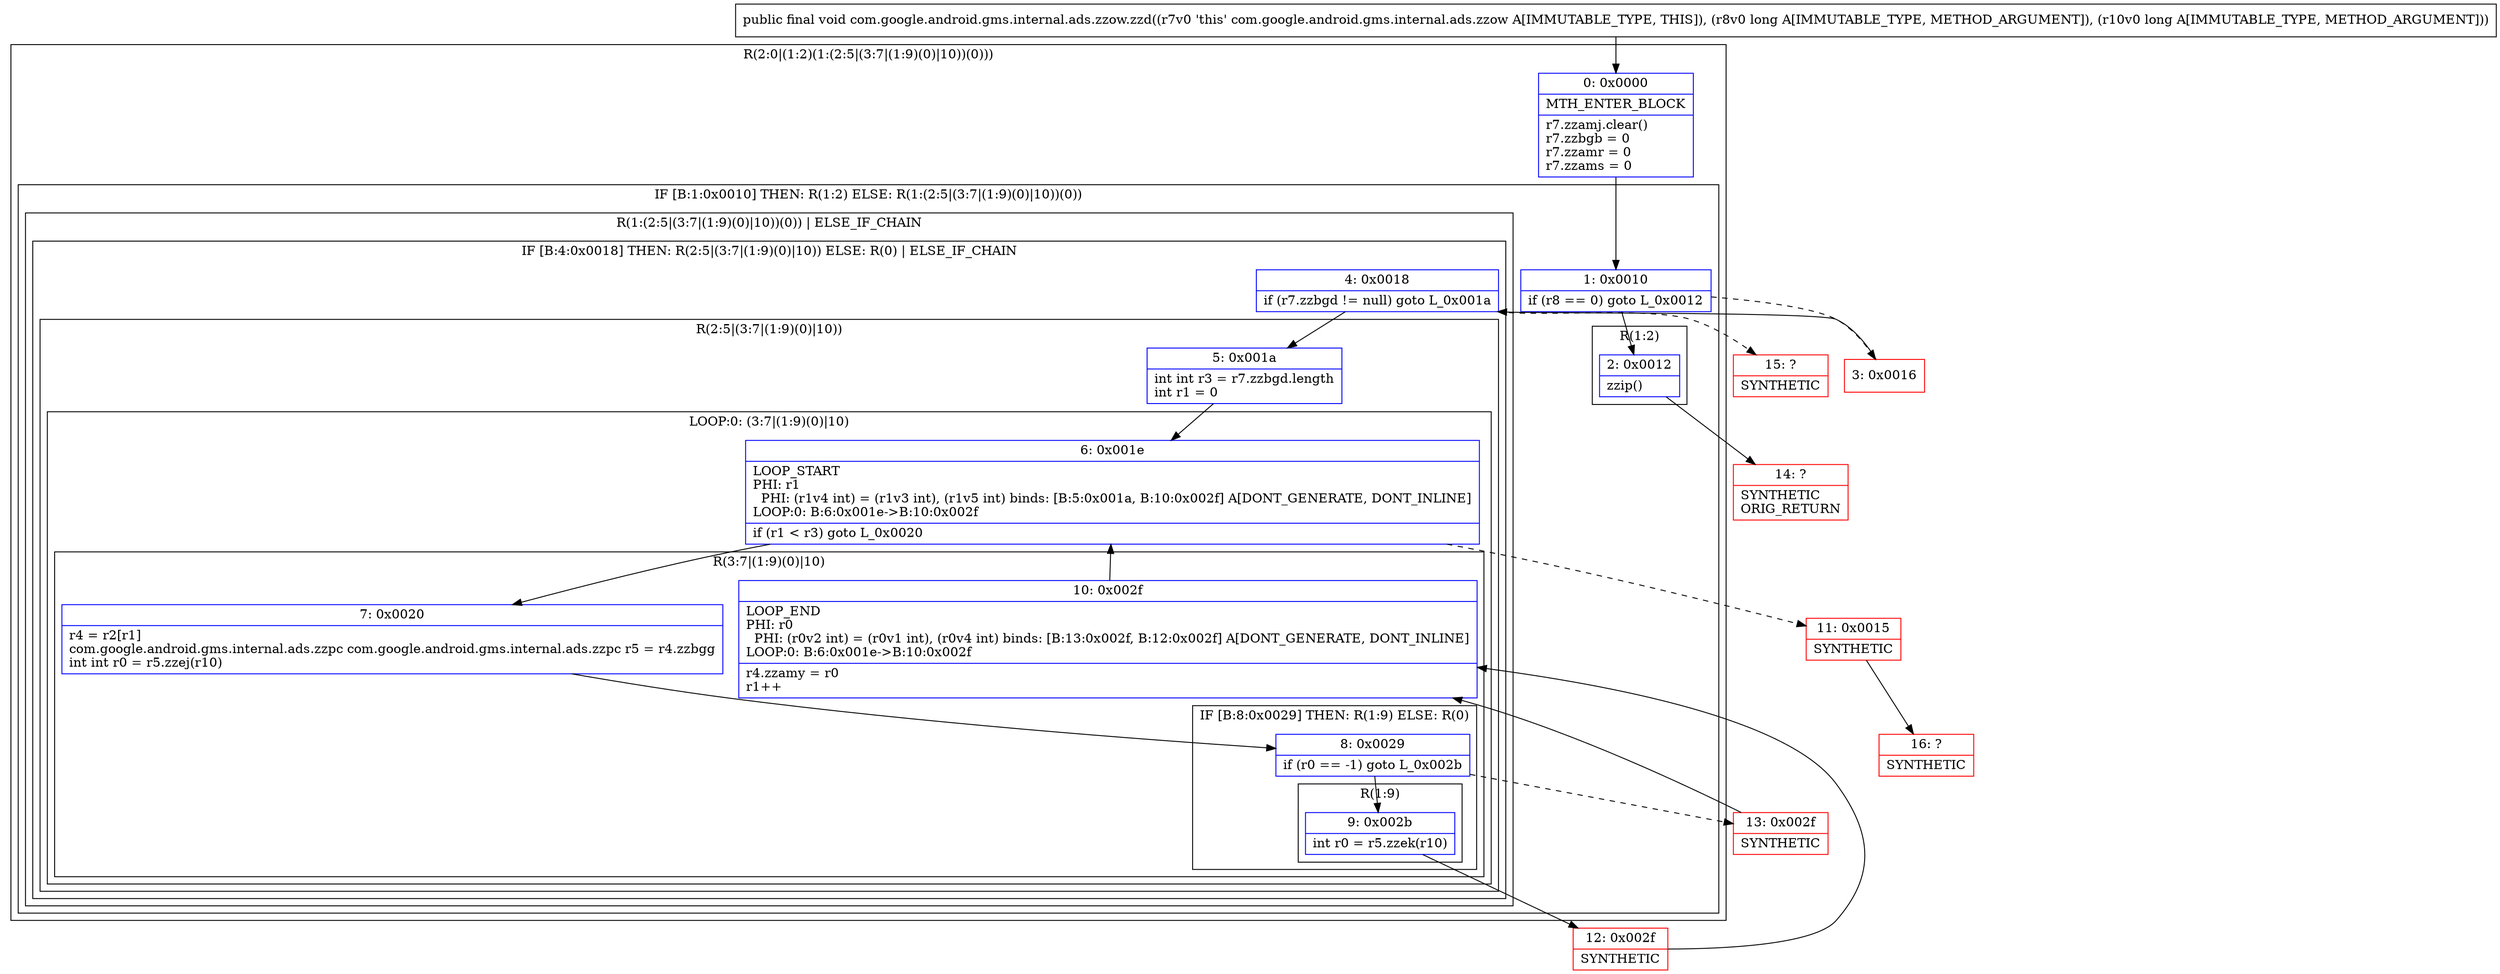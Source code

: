 digraph "CFG forcom.google.android.gms.internal.ads.zzow.zzd(JJ)V" {
subgraph cluster_Region_1027531583 {
label = "R(2:0|(1:2)(1:(2:5|(3:7|(1:9)(0)|10))(0)))";
node [shape=record,color=blue];
Node_0 [shape=record,label="{0\:\ 0x0000|MTH_ENTER_BLOCK\l|r7.zzamj.clear()\lr7.zzbgb = 0\lr7.zzamr = 0\lr7.zzams = 0\l}"];
subgraph cluster_IfRegion_1019534782 {
label = "IF [B:1:0x0010] THEN: R(1:2) ELSE: R(1:(2:5|(3:7|(1:9)(0)|10))(0))";
node [shape=record,color=blue];
Node_1 [shape=record,label="{1\:\ 0x0010|if (r8 == 0) goto L_0x0012\l}"];
subgraph cluster_Region_1944509287 {
label = "R(1:2)";
node [shape=record,color=blue];
Node_2 [shape=record,label="{2\:\ 0x0012|zzip()\l}"];
}
subgraph cluster_Region_1647642291 {
label = "R(1:(2:5|(3:7|(1:9)(0)|10))(0)) | ELSE_IF_CHAIN\l";
node [shape=record,color=blue];
subgraph cluster_IfRegion_676865745 {
label = "IF [B:4:0x0018] THEN: R(2:5|(3:7|(1:9)(0)|10)) ELSE: R(0) | ELSE_IF_CHAIN\l";
node [shape=record,color=blue];
Node_4 [shape=record,label="{4\:\ 0x0018|if (r7.zzbgd != null) goto L_0x001a\l}"];
subgraph cluster_Region_1413352044 {
label = "R(2:5|(3:7|(1:9)(0)|10))";
node [shape=record,color=blue];
Node_5 [shape=record,label="{5\:\ 0x001a|int int r3 = r7.zzbgd.length\lint r1 = 0\l}"];
subgraph cluster_LoopRegion_854275913 {
label = "LOOP:0: (3:7|(1:9)(0)|10)";
node [shape=record,color=blue];
Node_6 [shape=record,label="{6\:\ 0x001e|LOOP_START\lPHI: r1 \l  PHI: (r1v4 int) = (r1v3 int), (r1v5 int) binds: [B:5:0x001a, B:10:0x002f] A[DONT_GENERATE, DONT_INLINE]\lLOOP:0: B:6:0x001e\-\>B:10:0x002f\l|if (r1 \< r3) goto L_0x0020\l}"];
subgraph cluster_Region_881958533 {
label = "R(3:7|(1:9)(0)|10)";
node [shape=record,color=blue];
Node_7 [shape=record,label="{7\:\ 0x0020|r4 = r2[r1]\lcom.google.android.gms.internal.ads.zzpc com.google.android.gms.internal.ads.zzpc r5 = r4.zzbgg\lint int r0 = r5.zzej(r10)\l}"];
subgraph cluster_IfRegion_1767011331 {
label = "IF [B:8:0x0029] THEN: R(1:9) ELSE: R(0)";
node [shape=record,color=blue];
Node_8 [shape=record,label="{8\:\ 0x0029|if (r0 == \-1) goto L_0x002b\l}"];
subgraph cluster_Region_1712869464 {
label = "R(1:9)";
node [shape=record,color=blue];
Node_9 [shape=record,label="{9\:\ 0x002b|int r0 = r5.zzek(r10)\l}"];
}
subgraph cluster_Region_1997795216 {
label = "R(0)";
node [shape=record,color=blue];
}
}
Node_10 [shape=record,label="{10\:\ 0x002f|LOOP_END\lPHI: r0 \l  PHI: (r0v2 int) = (r0v1 int), (r0v4 int) binds: [B:13:0x002f, B:12:0x002f] A[DONT_GENERATE, DONT_INLINE]\lLOOP:0: B:6:0x001e\-\>B:10:0x002f\l|r4.zzamy = r0\lr1++\l}"];
}
}
}
subgraph cluster_Region_1029271391 {
label = "R(0)";
node [shape=record,color=blue];
}
}
}
}
}
Node_3 [shape=record,color=red,label="{3\:\ 0x0016}"];
Node_11 [shape=record,color=red,label="{11\:\ 0x0015|SYNTHETIC\l}"];
Node_12 [shape=record,color=red,label="{12\:\ 0x002f|SYNTHETIC\l}"];
Node_13 [shape=record,color=red,label="{13\:\ 0x002f|SYNTHETIC\l}"];
Node_14 [shape=record,color=red,label="{14\:\ ?|SYNTHETIC\lORIG_RETURN\l}"];
Node_15 [shape=record,color=red,label="{15\:\ ?|SYNTHETIC\l}"];
Node_16 [shape=record,color=red,label="{16\:\ ?|SYNTHETIC\l}"];
MethodNode[shape=record,label="{public final void com.google.android.gms.internal.ads.zzow.zzd((r7v0 'this' com.google.android.gms.internal.ads.zzow A[IMMUTABLE_TYPE, THIS]), (r8v0 long A[IMMUTABLE_TYPE, METHOD_ARGUMENT]), (r10v0 long A[IMMUTABLE_TYPE, METHOD_ARGUMENT])) }"];
MethodNode -> Node_0;
Node_0 -> Node_1;
Node_1 -> Node_2;
Node_1 -> Node_3[style=dashed];
Node_2 -> Node_14;
Node_4 -> Node_5;
Node_4 -> Node_15[style=dashed];
Node_5 -> Node_6;
Node_6 -> Node_7;
Node_6 -> Node_11[style=dashed];
Node_7 -> Node_8;
Node_8 -> Node_9;
Node_8 -> Node_13[style=dashed];
Node_9 -> Node_12;
Node_10 -> Node_6;
Node_3 -> Node_4;
Node_11 -> Node_16;
Node_12 -> Node_10;
Node_13 -> Node_10;
}

